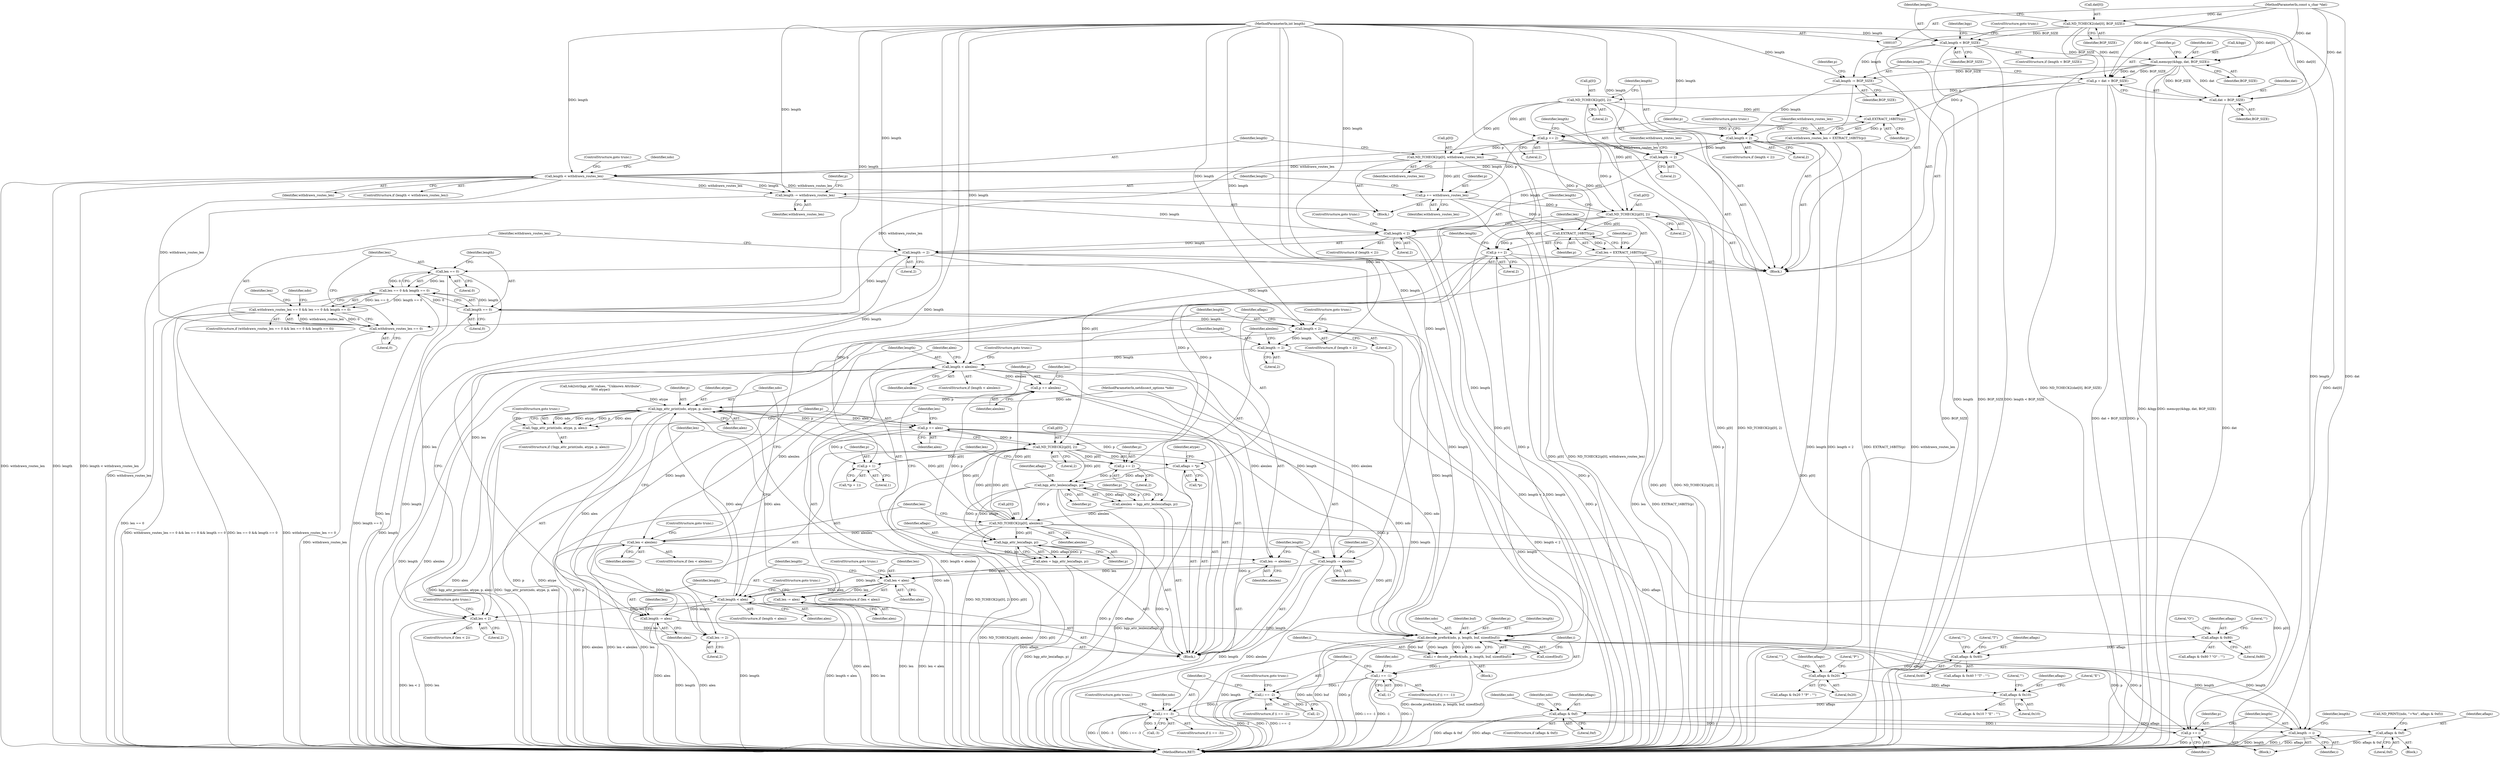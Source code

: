 digraph "1_tcpdump_af2cf04a9394c1a56227c2289ae8da262828294a_0@API" {
"1000127" [label="(Call,memcpy(&bgp, dat, BGP_SIZE))"];
"1000117" [label="(Call,ND_TCHECK2(dat[0], BGP_SIZE))"];
"1000109" [label="(MethodParameterIn,const u_char *dat)"];
"1000123" [label="(Call,length < BGP_SIZE)"];
"1000110" [label="(MethodParameterIn,int length)"];
"1000132" [label="(Call,p = dat + BGP_SIZE)"];
"1000140" [label="(Call,ND_TCHECK2(p[0], 2))"];
"1000152" [label="(Call,EXTRACT_16BITS(p))"];
"1000150" [label="(Call,withdrawn_routes_len = EXTRACT_16BITS(p))"];
"1000163" [label="(Call,ND_TCHECK2(p[0], withdrawn_routes_len))"];
"1000169" [label="(Call,length < withdrawn_routes_len)"];
"1000179" [label="(Call,p += withdrawn_routes_len)"];
"1000185" [label="(Call,ND_TCHECK2(p[0], 2))"];
"1000197" [label="(Call,EXTRACT_16BITS(p))"];
"1000195" [label="(Call,len = EXTRACT_16BITS(p))"];
"1000211" [label="(Call,len == 0)"];
"1000210" [label="(Call,len == 0 && length == 0)"];
"1000206" [label="(Call,withdrawn_routes_len == 0 && len == 0 && length == 0)"];
"1000239" [label="(Call,len < 2)"];
"1000261" [label="(Call,len -= 2)"];
"1000278" [label="(Call,len < alenlen)"];
"1000283" [label="(Call,length < alenlen)"];
"1000292" [label="(Call,p += alenlen)"];
"1000377" [label="(Call,bgp_attr_print(ndo, atype, p, alen))"];
"1000376" [label="(Call,!bgp_attr_print(ndo, atype, p, alen))"];
"1000383" [label="(Call,p += alen)"];
"1000233" [label="(Call,ND_TCHECK2(p[0], 2))"];
"1000248" [label="(Call,aflags = *p)"];
"1000269" [label="(Call,bgp_attr_lenlen(aflags, p))"];
"1000267" [label="(Call,alenlen = bgp_attr_lenlen(aflags, p))"];
"1000272" [label="(Call,ND_TCHECK2(p[0], alenlen))"];
"1000289" [label="(Call,bgp_attr_len(aflags, p))"];
"1000287" [label="(Call,alen = bgp_attr_len(aflags, p))"];
"1000366" [label="(Call,len < alen)"];
"1000371" [label="(Call,length < alen)"];
"1000389" [label="(Call,length -= alen)"];
"1000244" [label="(Call,length < 2)"];
"1000264" [label="(Call,length -= 2)"];
"1000405" [label="(Call,decode_prefix4(ndo, p, length, buf, sizeof(buf)))"];
"1000403" [label="(Call,i = decode_prefix4(ndo, p, length, buf, sizeof(buf)))"];
"1000413" [label="(Call,i == -1)"];
"1000425" [label="(Call,i == -2)"];
"1000432" [label="(Call,i == -3)"];
"1000445" [label="(Call,p += i)"];
"1000448" [label="(Call,length -= i)"];
"1000386" [label="(Call,len -= alen)"];
"1000324" [label="(Call,aflags & 0x80)"];
"1000331" [label="(Call,aflags & 0x40)"];
"1000338" [label="(Call,aflags & 0x20)"];
"1000344" [label="(Call,aflags & 0x10)"];
"1000350" [label="(Call,aflags & 0xf)"];
"1000358" [label="(Call,aflags & 0xf)"];
"1000255" [label="(Call,p + 1)"];
"1000258" [label="(Call,p += 2)"];
"1000295" [label="(Call,len -= alenlen)"];
"1000298" [label="(Call,length -= alenlen)"];
"1000199" [label="(Call,p += 2)"];
"1000182" [label="(Call,length -= withdrawn_routes_len)"];
"1000191" [label="(Call,length < 2)"];
"1000202" [label="(Call,length -= 2)"];
"1000214" [label="(Call,length == 0)"];
"1000207" [label="(Call,withdrawn_routes_len == 0)"];
"1000154" [label="(Call,p += 2)"];
"1000134" [label="(Call,dat + BGP_SIZE)"];
"1000137" [label="(Call,length -= BGP_SIZE)"];
"1000146" [label="(Call,length < 2)"];
"1000157" [label="(Call,length -= 2)"];
"1000379" [label="(Identifier,atype)"];
"1000249" [label="(Identifier,aflags)"];
"1000360" [label="(Literal,0xf)"];
"1000438" [label="(Block,)"];
"1000146" [label="(Call,length < 2)"];
"1000339" [label="(Identifier,aflags)"];
"1000242" [label="(ControlStructure,goto trunc;)"];
"1000386" [label="(Call,len -= alen)"];
"1000145" [label="(ControlStructure,if (length < 2))"];
"1000333" [label="(Literal,0x40)"];
"1000376" [label="(Call,!bgp_attr_print(ndo, atype, p, alen))"];
"1000332" [label="(Identifier,aflags)"];
"1000413" [label="(Call,i == -1)"];
"1000193" [label="(Literal,2)"];
"1000183" [label="(Identifier,length)"];
"1000186" [label="(Call,p[0])"];
"1000436" [label="(ControlStructure,goto trunc;)"];
"1000335" [label="(Literal,\"\")"];
"1000285" [label="(Identifier,alenlen)"];
"1000265" [label="(Identifier,length)"];
"1000287" [label="(Call,alen = bgp_attr_len(aflags, p))"];
"1000170" [label="(Identifier,length)"];
"1000258" [label="(Call,p += 2)"];
"1000234" [label="(Call,p[0])"];
"1000150" [label="(Call,withdrawn_routes_len = EXTRACT_16BITS(p))"];
"1000330" [label="(Call,aflags & 0x40 ? \"T\" : \"\")"];
"1000382" [label="(ControlStructure,goto trunc;)"];
"1000295" [label="(Call,len -= alenlen)"];
"1000163" [label="(Call,ND_TCHECK2(p[0], withdrawn_routes_len))"];
"1000271" [label="(Identifier,p)"];
"1000346" [label="(Literal,0x10)"];
"1000374" [label="(ControlStructure,goto trunc;)"];
"1000181" [label="(Identifier,withdrawn_routes_len)"];
"1000134" [label="(Call,dat + BGP_SIZE)"];
"1000331" [label="(Call,aflags & 0x40)"];
"1000294" [label="(Identifier,alenlen)"];
"1000409" [label="(Identifier,buf)"];
"1000420" [label="(Identifier,ndo)"];
"1000190" [label="(ControlStructure,if (length < 2))"];
"1000194" [label="(ControlStructure,goto trunc;)"];
"1000403" [label="(Call,i = decode_prefix4(ndo, p, length, buf, sizeof(buf)))"];
"1000410" [label="(Call,sizeof(buf))"];
"1000281" [label="(ControlStructure,goto trunc;)"];
"1000159" [label="(Literal,2)"];
"1000373" [label="(Identifier,alen)"];
"1000343" [label="(Call,aflags & 0x10 ? \"E\" : \"\")"];
"1000255" [label="(Call,p + 1)"];
"1000263" [label="(Literal,2)"];
"1000276" [label="(Identifier,alenlen)"];
"1000254" [label="(Call,*(p + 1))"];
"1000158" [label="(Identifier,length)"];
"1000341" [label="(Literal,\"P\")"];
"1000351" [label="(Identifier,aflags)"];
"1000447" [label="(Identifier,i)"];
"1000213" [label="(Literal,0)"];
"1000207" [label="(Call,withdrawn_routes_len == 0)"];
"1000215" [label="(Identifier,length)"];
"1000179" [label="(Call,p += withdrawn_routes_len)"];
"1000205" [label="(ControlStructure,if (withdrawn_routes_len == 0 && len == 0 && length == 0))"];
"1000279" [label="(Identifier,len)"];
"1000260" [label="(Literal,2)"];
"1000431" [label="(ControlStructure,if (i == -3))"];
"1000202" [label="(Call,length -= 2)"];
"1000133" [label="(Identifier,p)"];
"1000154" [label="(Call,p += 2)"];
"1000407" [label="(Identifier,p)"];
"1000121" [label="(Identifier,BGP_SIZE)"];
"1000201" [label="(Literal,2)"];
"1000139" [label="(Identifier,BGP_SIZE)"];
"1000404" [label="(Identifier,i)"];
"1000347" [label="(Literal,\"E\")"];
"1000256" [label="(Identifier,p)"];
"1000130" [label="(Identifier,dat)"];
"1000283" [label="(Call,length < alenlen)"];
"1000192" [label="(Identifier,length)"];
"1000286" [label="(ControlStructure,goto trunc;)"];
"1000277" [label="(ControlStructure,if (len < alenlen))"];
"1000326" [label="(Literal,0x80)"];
"1000240" [label="(Identifier,len)"];
"1000278" [label="(Call,len < alenlen)"];
"1000212" [label="(Identifier,len)"];
"1000189" [label="(Literal,2)"];
"1000237" [label="(Literal,2)"];
"1000352" [label="(Literal,0xf)"];
"1000383" [label="(Call,p += alen)"];
"1000284" [label="(Identifier,length)"];
"1000445" [label="(Call,p += i)"];
"1000175" [label="(Identifier,ndo)"];
"1000164" [label="(Call,p[0])"];
"1000206" [label="(Call,withdrawn_routes_len == 0 && len == 0 && length == 0)"];
"1000296" [label="(Identifier,len)"];
"1000168" [label="(ControlStructure,if (length < withdrawn_routes_len))"];
"1000245" [label="(Identifier,length)"];
"1000269" [label="(Call,bgp_attr_lenlen(aflags, p))"];
"1000338" [label="(Call,aflags & 0x20)"];
"1000355" [label="(Identifier,ndo)"];
"1000273" [label="(Call,p[0])"];
"1000147" [label="(Identifier,length)"];
"1000261" [label="(Call,len -= 2)"];
"1000412" [label="(ControlStructure,if (i == -1))"];
"1000388" [label="(Identifier,alen)"];
"1000297" [label="(Identifier,alenlen)"];
"1000415" [label="(Call,-1)"];
"1000253" [label="(Identifier,atype)"];
"1000292" [label="(Call,p += alenlen)"];
"1000359" [label="(Identifier,aflags)"];
"1000138" [label="(Identifier,length)"];
"1000108" [label="(MethodParameterIn,netdissect_options *ndo)"];
"1000196" [label="(Identifier,len)"];
"1000109" [label="(MethodParameterIn,const u_char *dat)"];
"1000157" [label="(Call,length -= 2)"];
"1000387" [label="(Identifier,len)"];
"1000363" [label="(Identifier,ndo)"];
"1000450" [label="(Identifier,i)"];
"1000211" [label="(Call,len == 0)"];
"1000153" [label="(Identifier,p)"];
"1000349" [label="(ControlStructure,if (aflags & 0xf))"];
"1000377" [label="(Call,bgp_attr_print(ndo, atype, p, alen))"];
"1000291" [label="(Identifier,p)"];
"1000156" [label="(Literal,2)"];
"1000110" [label="(MethodParameterIn,int length)"];
"1000371" [label="(Call,length < alen)"];
"1000429" [label="(ControlStructure,goto trunc;)"];
"1000262" [label="(Identifier,len)"];
"1000210" [label="(Call,len == 0 && length == 0)"];
"1000368" [label="(Identifier,alen)"];
"1000182" [label="(Call,length -= withdrawn_routes_len)"];
"1000290" [label="(Identifier,aflags)"];
"1000427" [label="(Call,-2)"];
"1000187" [label="(Identifier,p)"];
"1000270" [label="(Identifier,aflags)"];
"1000123" [label="(Call,length < BGP_SIZE)"];
"1000131" [label="(Identifier,BGP_SIZE)"];
"1000414" [label="(Identifier,i)"];
"1000172" [label="(ControlStructure,goto trunc;)"];
"1000327" [label="(Literal,\"O\")"];
"1000344" [label="(Call,aflags & 0x10)"];
"1000241" [label="(Literal,2)"];
"1000140" [label="(Call,ND_TCHECK2(p[0], 2))"];
"1000185" [label="(Call,ND_TCHECK2(p[0], 2))"];
"1000209" [label="(Literal,0)"];
"1000372" [label="(Identifier,length)"];
"1000161" [label="(Identifier,withdrawn_routes_len)"];
"1000340" [label="(Literal,0x20)"];
"1000350" [label="(Call,aflags & 0xf)"];
"1000257" [label="(Literal,1)"];
"1000400" [label="(Identifier,length)"];
"1000137" [label="(Call,length -= BGP_SIZE)"];
"1000303" [label="(Identifier,ndo)"];
"1000342" [label="(Literal,\"\")"];
"1000282" [label="(ControlStructure,if (length < alenlen))"];
"1000356" [label="(Block,)"];
"1000199" [label="(Call,p += 2)"];
"1000122" [label="(ControlStructure,if (length < BGP_SIZE))"];
"1000155" [label="(Identifier,p)"];
"1000408" [label="(Identifier,length)"];
"1000247" [label="(ControlStructure,goto trunc;)"];
"1000204" [label="(Literal,2)"];
"1000144" [label="(Literal,2)"];
"1000162" [label="(Block,)"];
"1000124" [label="(Identifier,length)"];
"1000425" [label="(Call,i == -2)"];
"1000136" [label="(Identifier,BGP_SIZE)"];
"1000381" [label="(Identifier,alen)"];
"1000293" [label="(Identifier,p)"];
"1000167" [label="(Identifier,withdrawn_routes_len)"];
"1000184" [label="(Identifier,withdrawn_routes_len)"];
"1000111" [label="(Block,)"];
"1000214" [label="(Call,length == 0)"];
"1000406" [label="(Identifier,ndo)"];
"1000195" [label="(Call,len = EXTRACT_16BITS(p))"];
"1000459" [label="(MethodReturn,RET)"];
"1000208" [label="(Identifier,withdrawn_routes_len)"];
"1000128" [label="(Call,&bgp)"];
"1000324" [label="(Call,aflags & 0x80)"];
"1000432" [label="(Call,i == -3)"];
"1000358" [label="(Call,aflags & 0xf)"];
"1000267" [label="(Call,alenlen = bgp_attr_lenlen(aflags, p))"];
"1000274" [label="(Identifier,p)"];
"1000298" [label="(Call,length -= alenlen)"];
"1000171" [label="(Identifier,withdrawn_routes_len)"];
"1000191" [label="(Call,length < 2)"];
"1000238" [label="(ControlStructure,if (len < 2))"];
"1000323" [label="(Call,aflags & 0x80 ? \"O\" : \"\")"];
"1000365" [label="(ControlStructure,if (len < alen))"];
"1000246" [label="(Literal,2)"];
"1000149" [label="(ControlStructure,goto trunc;)"];
"1000239" [label="(Call,len < 2)"];
"1000151" [label="(Identifier,withdrawn_routes_len)"];
"1000264" [label="(Call,length -= 2)"];
"1000141" [label="(Call,p[0])"];
"1000280" [label="(Identifier,alenlen)"];
"1000272" [label="(Call,ND_TCHECK2(p[0], alenlen))"];
"1000129" [label="(Identifier,bgp)"];
"1000366" [label="(Call,len < alen)"];
"1000216" [label="(Literal,0)"];
"1000118" [label="(Call,dat[0])"];
"1000369" [label="(ControlStructure,goto trunc;)"];
"1000266" [label="(Literal,2)"];
"1000228" [label="(Block,)"];
"1000389" [label="(Call,length -= alen)"];
"1000268" [label="(Identifier,alenlen)"];
"1000446" [label="(Identifier,p)"];
"1000203" [label="(Identifier,length)"];
"1000300" [label="(Identifier,alenlen)"];
"1000142" [label="(Identifier,p)"];
"1000348" [label="(Literal,\"\")"];
"1000224" [label="(Identifier,len)"];
"1000334" [label="(Literal,\"T\")"];
"1000233" [label="(Call,ND_TCHECK2(p[0], 2))"];
"1000353" [label="(Call,ND_PRINT((ndo, \"+%x\", aflags & 0xf)))"];
"1000244" [label="(Call,length < 2)"];
"1000380" [label="(Identifier,p)"];
"1000197" [label="(Call,EXTRACT_16BITS(p))"];
"1000434" [label="(Call,-3)"];
"1000248" [label="(Call,aflags = *p)"];
"1000250" [label="(Call,*p)"];
"1000288" [label="(Identifier,alen)"];
"1000152" [label="(Call,EXTRACT_16BITS(p))"];
"1000385" [label="(Identifier,alen)"];
"1000126" [label="(ControlStructure,goto trunc;)"];
"1000299" [label="(Identifier,length)"];
"1000391" [label="(Identifier,alen)"];
"1000180" [label="(Identifier,p)"];
"1000243" [label="(ControlStructure,if (length < 2))"];
"1000325" [label="(Identifier,aflags)"];
"1000127" [label="(Call,memcpy(&bgp, dat, BGP_SIZE))"];
"1000424" [label="(ControlStructure,if (i == -2))"];
"1000148" [label="(Literal,2)"];
"1000125" [label="(Identifier,BGP_SIZE)"];
"1000198" [label="(Identifier,p)"];
"1000378" [label="(Identifier,ndo)"];
"1000132" [label="(Call,p = dat + BGP_SIZE)"];
"1000117" [label="(Call,ND_TCHECK2(dat[0], BGP_SIZE))"];
"1000401" [label="(Block,)"];
"1000135" [label="(Identifier,dat)"];
"1000289" [label="(Call,bgp_attr_len(aflags, p))"];
"1000405" [label="(Call,decode_prefix4(ndo, p, length, buf, sizeof(buf)))"];
"1000384" [label="(Identifier,p)"];
"1000227" [label="(Identifier,len)"];
"1000220" [label="(Identifier,ndo)"];
"1000433" [label="(Identifier,i)"];
"1000449" [label="(Identifier,length)"];
"1000390" [label="(Identifier,length)"];
"1000259" [label="(Identifier,p)"];
"1000375" [label="(ControlStructure,if (!bgp_attr_print(ndo, atype, p, alen)))"];
"1000441" [label="(Identifier,ndo)"];
"1000307" [label="(Call,tok2str(bgp_attr_values, \"Unknown Attribute\",\n\t\t\t\t\t atype))"];
"1000328" [label="(Literal,\"\")"];
"1000367" [label="(Identifier,len)"];
"1000169" [label="(Call,length < withdrawn_routes_len)"];
"1000426" [label="(Identifier,i)"];
"1000337" [label="(Call,aflags & 0x20 ? \"P\" : \"\")"];
"1000200" [label="(Identifier,p)"];
"1000345" [label="(Identifier,aflags)"];
"1000448" [label="(Call,length -= i)"];
"1000370" [label="(ControlStructure,if (length < alen))"];
"1000127" -> "1000111"  [label="AST: "];
"1000127" -> "1000131"  [label="CFG: "];
"1000128" -> "1000127"  [label="AST: "];
"1000130" -> "1000127"  [label="AST: "];
"1000131" -> "1000127"  [label="AST: "];
"1000133" -> "1000127"  [label="CFG: "];
"1000127" -> "1000459"  [label="DDG: memcpy(&bgp, dat, BGP_SIZE)"];
"1000127" -> "1000459"  [label="DDG: &bgp"];
"1000117" -> "1000127"  [label="DDG: dat[0]"];
"1000109" -> "1000127"  [label="DDG: dat"];
"1000123" -> "1000127"  [label="DDG: BGP_SIZE"];
"1000127" -> "1000132"  [label="DDG: dat"];
"1000127" -> "1000132"  [label="DDG: BGP_SIZE"];
"1000127" -> "1000134"  [label="DDG: dat"];
"1000127" -> "1000134"  [label="DDG: BGP_SIZE"];
"1000127" -> "1000137"  [label="DDG: BGP_SIZE"];
"1000117" -> "1000111"  [label="AST: "];
"1000117" -> "1000121"  [label="CFG: "];
"1000118" -> "1000117"  [label="AST: "];
"1000121" -> "1000117"  [label="AST: "];
"1000124" -> "1000117"  [label="CFG: "];
"1000117" -> "1000459"  [label="DDG: ND_TCHECK2(dat[0], BGP_SIZE)"];
"1000117" -> "1000459"  [label="DDG: dat[0]"];
"1000109" -> "1000117"  [label="DDG: dat"];
"1000117" -> "1000123"  [label="DDG: BGP_SIZE"];
"1000117" -> "1000132"  [label="DDG: dat[0]"];
"1000117" -> "1000134"  [label="DDG: dat[0]"];
"1000109" -> "1000107"  [label="AST: "];
"1000109" -> "1000459"  [label="DDG: dat"];
"1000109" -> "1000132"  [label="DDG: dat"];
"1000109" -> "1000134"  [label="DDG: dat"];
"1000123" -> "1000122"  [label="AST: "];
"1000123" -> "1000125"  [label="CFG: "];
"1000124" -> "1000123"  [label="AST: "];
"1000125" -> "1000123"  [label="AST: "];
"1000126" -> "1000123"  [label="CFG: "];
"1000129" -> "1000123"  [label="CFG: "];
"1000123" -> "1000459"  [label="DDG: BGP_SIZE"];
"1000123" -> "1000459"  [label="DDG: length < BGP_SIZE"];
"1000123" -> "1000459"  [label="DDG: length"];
"1000110" -> "1000123"  [label="DDG: length"];
"1000123" -> "1000137"  [label="DDG: length"];
"1000110" -> "1000107"  [label="AST: "];
"1000110" -> "1000459"  [label="DDG: length"];
"1000110" -> "1000137"  [label="DDG: length"];
"1000110" -> "1000146"  [label="DDG: length"];
"1000110" -> "1000157"  [label="DDG: length"];
"1000110" -> "1000169"  [label="DDG: length"];
"1000110" -> "1000182"  [label="DDG: length"];
"1000110" -> "1000191"  [label="DDG: length"];
"1000110" -> "1000202"  [label="DDG: length"];
"1000110" -> "1000214"  [label="DDG: length"];
"1000110" -> "1000244"  [label="DDG: length"];
"1000110" -> "1000264"  [label="DDG: length"];
"1000110" -> "1000283"  [label="DDG: length"];
"1000110" -> "1000298"  [label="DDG: length"];
"1000110" -> "1000371"  [label="DDG: length"];
"1000110" -> "1000389"  [label="DDG: length"];
"1000110" -> "1000405"  [label="DDG: length"];
"1000110" -> "1000448"  [label="DDG: length"];
"1000132" -> "1000111"  [label="AST: "];
"1000132" -> "1000134"  [label="CFG: "];
"1000133" -> "1000132"  [label="AST: "];
"1000134" -> "1000132"  [label="AST: "];
"1000138" -> "1000132"  [label="CFG: "];
"1000132" -> "1000459"  [label="DDG: dat + BGP_SIZE"];
"1000132" -> "1000459"  [label="DDG: p"];
"1000132" -> "1000140"  [label="DDG: p"];
"1000132" -> "1000152"  [label="DDG: p"];
"1000140" -> "1000111"  [label="AST: "];
"1000140" -> "1000144"  [label="CFG: "];
"1000141" -> "1000140"  [label="AST: "];
"1000144" -> "1000140"  [label="AST: "];
"1000147" -> "1000140"  [label="CFG: "];
"1000140" -> "1000459"  [label="DDG: p[0]"];
"1000140" -> "1000459"  [label="DDG: ND_TCHECK2(p[0], 2)"];
"1000140" -> "1000152"  [label="DDG: p[0]"];
"1000140" -> "1000154"  [label="DDG: p[0]"];
"1000140" -> "1000163"  [label="DDG: p[0]"];
"1000140" -> "1000185"  [label="DDG: p[0]"];
"1000152" -> "1000150"  [label="AST: "];
"1000152" -> "1000153"  [label="CFG: "];
"1000153" -> "1000152"  [label="AST: "];
"1000150" -> "1000152"  [label="CFG: "];
"1000152" -> "1000150"  [label="DDG: p"];
"1000152" -> "1000154"  [label="DDG: p"];
"1000150" -> "1000111"  [label="AST: "];
"1000151" -> "1000150"  [label="AST: "];
"1000155" -> "1000150"  [label="CFG: "];
"1000150" -> "1000459"  [label="DDG: withdrawn_routes_len"];
"1000150" -> "1000459"  [label="DDG: EXTRACT_16BITS(p)"];
"1000150" -> "1000163"  [label="DDG: withdrawn_routes_len"];
"1000150" -> "1000207"  [label="DDG: withdrawn_routes_len"];
"1000163" -> "1000162"  [label="AST: "];
"1000163" -> "1000167"  [label="CFG: "];
"1000164" -> "1000163"  [label="AST: "];
"1000167" -> "1000163"  [label="AST: "];
"1000170" -> "1000163"  [label="CFG: "];
"1000163" -> "1000459"  [label="DDG: p[0]"];
"1000163" -> "1000459"  [label="DDG: ND_TCHECK2(p[0], withdrawn_routes_len)"];
"1000154" -> "1000163"  [label="DDG: p"];
"1000163" -> "1000169"  [label="DDG: withdrawn_routes_len"];
"1000163" -> "1000179"  [label="DDG: p[0]"];
"1000163" -> "1000185"  [label="DDG: p[0]"];
"1000169" -> "1000168"  [label="AST: "];
"1000169" -> "1000171"  [label="CFG: "];
"1000170" -> "1000169"  [label="AST: "];
"1000171" -> "1000169"  [label="AST: "];
"1000172" -> "1000169"  [label="CFG: "];
"1000175" -> "1000169"  [label="CFG: "];
"1000169" -> "1000459"  [label="DDG: length < withdrawn_routes_len"];
"1000169" -> "1000459"  [label="DDG: withdrawn_routes_len"];
"1000169" -> "1000459"  [label="DDG: length"];
"1000157" -> "1000169"  [label="DDG: length"];
"1000169" -> "1000179"  [label="DDG: withdrawn_routes_len"];
"1000169" -> "1000182"  [label="DDG: withdrawn_routes_len"];
"1000169" -> "1000182"  [label="DDG: length"];
"1000169" -> "1000207"  [label="DDG: withdrawn_routes_len"];
"1000179" -> "1000162"  [label="AST: "];
"1000179" -> "1000181"  [label="CFG: "];
"1000180" -> "1000179"  [label="AST: "];
"1000181" -> "1000179"  [label="AST: "];
"1000183" -> "1000179"  [label="CFG: "];
"1000179" -> "1000459"  [label="DDG: p"];
"1000154" -> "1000179"  [label="DDG: p"];
"1000179" -> "1000185"  [label="DDG: p"];
"1000179" -> "1000197"  [label="DDG: p"];
"1000185" -> "1000111"  [label="AST: "];
"1000185" -> "1000189"  [label="CFG: "];
"1000186" -> "1000185"  [label="AST: "];
"1000189" -> "1000185"  [label="AST: "];
"1000192" -> "1000185"  [label="CFG: "];
"1000185" -> "1000459"  [label="DDG: p[0]"];
"1000185" -> "1000459"  [label="DDG: ND_TCHECK2(p[0], 2)"];
"1000154" -> "1000185"  [label="DDG: p"];
"1000185" -> "1000197"  [label="DDG: p[0]"];
"1000185" -> "1000199"  [label="DDG: p[0]"];
"1000185" -> "1000233"  [label="DDG: p[0]"];
"1000185" -> "1000405"  [label="DDG: p[0]"];
"1000185" -> "1000445"  [label="DDG: p[0]"];
"1000197" -> "1000195"  [label="AST: "];
"1000197" -> "1000198"  [label="CFG: "];
"1000198" -> "1000197"  [label="AST: "];
"1000195" -> "1000197"  [label="CFG: "];
"1000197" -> "1000195"  [label="DDG: p"];
"1000154" -> "1000197"  [label="DDG: p"];
"1000197" -> "1000199"  [label="DDG: p"];
"1000195" -> "1000111"  [label="AST: "];
"1000196" -> "1000195"  [label="AST: "];
"1000200" -> "1000195"  [label="CFG: "];
"1000195" -> "1000459"  [label="DDG: EXTRACT_16BITS(p)"];
"1000195" -> "1000459"  [label="DDG: len"];
"1000195" -> "1000211"  [label="DDG: len"];
"1000195" -> "1000239"  [label="DDG: len"];
"1000211" -> "1000210"  [label="AST: "];
"1000211" -> "1000213"  [label="CFG: "];
"1000212" -> "1000211"  [label="AST: "];
"1000213" -> "1000211"  [label="AST: "];
"1000215" -> "1000211"  [label="CFG: "];
"1000210" -> "1000211"  [label="CFG: "];
"1000211" -> "1000459"  [label="DDG: len"];
"1000211" -> "1000210"  [label="DDG: len"];
"1000211" -> "1000210"  [label="DDG: 0"];
"1000211" -> "1000239"  [label="DDG: len"];
"1000210" -> "1000206"  [label="AST: "];
"1000210" -> "1000214"  [label="CFG: "];
"1000214" -> "1000210"  [label="AST: "];
"1000206" -> "1000210"  [label="CFG: "];
"1000210" -> "1000459"  [label="DDG: length == 0"];
"1000210" -> "1000459"  [label="DDG: len == 0"];
"1000210" -> "1000206"  [label="DDG: len == 0"];
"1000210" -> "1000206"  [label="DDG: length == 0"];
"1000214" -> "1000210"  [label="DDG: length"];
"1000214" -> "1000210"  [label="DDG: 0"];
"1000206" -> "1000205"  [label="AST: "];
"1000206" -> "1000207"  [label="CFG: "];
"1000207" -> "1000206"  [label="AST: "];
"1000220" -> "1000206"  [label="CFG: "];
"1000224" -> "1000206"  [label="CFG: "];
"1000206" -> "1000459"  [label="DDG: len == 0 && length == 0"];
"1000206" -> "1000459"  [label="DDG: withdrawn_routes_len == 0 && len == 0 && length == 0"];
"1000206" -> "1000459"  [label="DDG: withdrawn_routes_len == 0"];
"1000207" -> "1000206"  [label="DDG: withdrawn_routes_len"];
"1000207" -> "1000206"  [label="DDG: 0"];
"1000239" -> "1000238"  [label="AST: "];
"1000239" -> "1000241"  [label="CFG: "];
"1000240" -> "1000239"  [label="AST: "];
"1000241" -> "1000239"  [label="AST: "];
"1000242" -> "1000239"  [label="CFG: "];
"1000245" -> "1000239"  [label="CFG: "];
"1000239" -> "1000459"  [label="DDG: len < 2"];
"1000239" -> "1000459"  [label="DDG: len"];
"1000386" -> "1000239"  [label="DDG: len"];
"1000239" -> "1000261"  [label="DDG: len"];
"1000261" -> "1000228"  [label="AST: "];
"1000261" -> "1000263"  [label="CFG: "];
"1000262" -> "1000261"  [label="AST: "];
"1000263" -> "1000261"  [label="AST: "];
"1000265" -> "1000261"  [label="CFG: "];
"1000261" -> "1000278"  [label="DDG: len"];
"1000278" -> "1000277"  [label="AST: "];
"1000278" -> "1000280"  [label="CFG: "];
"1000279" -> "1000278"  [label="AST: "];
"1000280" -> "1000278"  [label="AST: "];
"1000281" -> "1000278"  [label="CFG: "];
"1000284" -> "1000278"  [label="CFG: "];
"1000278" -> "1000459"  [label="DDG: alenlen"];
"1000278" -> "1000459"  [label="DDG: len < alenlen"];
"1000278" -> "1000459"  [label="DDG: len"];
"1000272" -> "1000278"  [label="DDG: alenlen"];
"1000278" -> "1000283"  [label="DDG: alenlen"];
"1000278" -> "1000295"  [label="DDG: len"];
"1000283" -> "1000282"  [label="AST: "];
"1000283" -> "1000285"  [label="CFG: "];
"1000284" -> "1000283"  [label="AST: "];
"1000285" -> "1000283"  [label="AST: "];
"1000286" -> "1000283"  [label="CFG: "];
"1000288" -> "1000283"  [label="CFG: "];
"1000283" -> "1000459"  [label="DDG: alenlen"];
"1000283" -> "1000459"  [label="DDG: length"];
"1000283" -> "1000459"  [label="DDG: length < alenlen"];
"1000264" -> "1000283"  [label="DDG: length"];
"1000283" -> "1000292"  [label="DDG: alenlen"];
"1000283" -> "1000295"  [label="DDG: alenlen"];
"1000283" -> "1000298"  [label="DDG: alenlen"];
"1000283" -> "1000298"  [label="DDG: length"];
"1000292" -> "1000228"  [label="AST: "];
"1000292" -> "1000294"  [label="CFG: "];
"1000293" -> "1000292"  [label="AST: "];
"1000294" -> "1000292"  [label="AST: "];
"1000296" -> "1000292"  [label="CFG: "];
"1000292" -> "1000459"  [label="DDG: p"];
"1000289" -> "1000292"  [label="DDG: p"];
"1000272" -> "1000292"  [label="DDG: p[0]"];
"1000292" -> "1000377"  [label="DDG: p"];
"1000377" -> "1000376"  [label="AST: "];
"1000377" -> "1000381"  [label="CFG: "];
"1000378" -> "1000377"  [label="AST: "];
"1000379" -> "1000377"  [label="AST: "];
"1000380" -> "1000377"  [label="AST: "];
"1000381" -> "1000377"  [label="AST: "];
"1000376" -> "1000377"  [label="CFG: "];
"1000377" -> "1000459"  [label="DDG: p"];
"1000377" -> "1000459"  [label="DDG: atype"];
"1000377" -> "1000459"  [label="DDG: ndo"];
"1000377" -> "1000459"  [label="DDG: alen"];
"1000377" -> "1000376"  [label="DDG: ndo"];
"1000377" -> "1000376"  [label="DDG: atype"];
"1000377" -> "1000376"  [label="DDG: p"];
"1000377" -> "1000376"  [label="DDG: alen"];
"1000108" -> "1000377"  [label="DDG: ndo"];
"1000307" -> "1000377"  [label="DDG: atype"];
"1000272" -> "1000377"  [label="DDG: p[0]"];
"1000371" -> "1000377"  [label="DDG: alen"];
"1000377" -> "1000383"  [label="DDG: alen"];
"1000377" -> "1000383"  [label="DDG: p"];
"1000377" -> "1000386"  [label="DDG: alen"];
"1000377" -> "1000389"  [label="DDG: alen"];
"1000377" -> "1000405"  [label="DDG: ndo"];
"1000376" -> "1000375"  [label="AST: "];
"1000382" -> "1000376"  [label="CFG: "];
"1000384" -> "1000376"  [label="CFG: "];
"1000376" -> "1000459"  [label="DDG: !bgp_attr_print(ndo, atype, p, alen)"];
"1000376" -> "1000459"  [label="DDG: bgp_attr_print(ndo, atype, p, alen)"];
"1000383" -> "1000228"  [label="AST: "];
"1000383" -> "1000385"  [label="CFG: "];
"1000384" -> "1000383"  [label="AST: "];
"1000385" -> "1000383"  [label="AST: "];
"1000387" -> "1000383"  [label="CFG: "];
"1000383" -> "1000459"  [label="DDG: p"];
"1000383" -> "1000233"  [label="DDG: p"];
"1000383" -> "1000255"  [label="DDG: p"];
"1000383" -> "1000258"  [label="DDG: p"];
"1000272" -> "1000383"  [label="DDG: p[0]"];
"1000383" -> "1000405"  [label="DDG: p"];
"1000233" -> "1000228"  [label="AST: "];
"1000233" -> "1000237"  [label="CFG: "];
"1000234" -> "1000233"  [label="AST: "];
"1000237" -> "1000233"  [label="AST: "];
"1000240" -> "1000233"  [label="CFG: "];
"1000233" -> "1000459"  [label="DDG: ND_TCHECK2(p[0], 2)"];
"1000233" -> "1000459"  [label="DDG: p[0]"];
"1000199" -> "1000233"  [label="DDG: p"];
"1000272" -> "1000233"  [label="DDG: p[0]"];
"1000233" -> "1000248"  [label="DDG: p[0]"];
"1000233" -> "1000255"  [label="DDG: p[0]"];
"1000233" -> "1000258"  [label="DDG: p[0]"];
"1000233" -> "1000269"  [label="DDG: p[0]"];
"1000233" -> "1000272"  [label="DDG: p[0]"];
"1000248" -> "1000228"  [label="AST: "];
"1000248" -> "1000250"  [label="CFG: "];
"1000249" -> "1000248"  [label="AST: "];
"1000250" -> "1000248"  [label="AST: "];
"1000253" -> "1000248"  [label="CFG: "];
"1000248" -> "1000459"  [label="DDG: *p"];
"1000248" -> "1000269"  [label="DDG: aflags"];
"1000269" -> "1000267"  [label="AST: "];
"1000269" -> "1000271"  [label="CFG: "];
"1000270" -> "1000269"  [label="AST: "];
"1000271" -> "1000269"  [label="AST: "];
"1000267" -> "1000269"  [label="CFG: "];
"1000269" -> "1000459"  [label="DDG: aflags"];
"1000269" -> "1000459"  [label="DDG: p"];
"1000269" -> "1000267"  [label="DDG: aflags"];
"1000269" -> "1000267"  [label="DDG: p"];
"1000258" -> "1000269"  [label="DDG: p"];
"1000269" -> "1000272"  [label="DDG: p"];
"1000269" -> "1000289"  [label="DDG: aflags"];
"1000269" -> "1000289"  [label="DDG: p"];
"1000267" -> "1000228"  [label="AST: "];
"1000268" -> "1000267"  [label="AST: "];
"1000274" -> "1000267"  [label="CFG: "];
"1000267" -> "1000459"  [label="DDG: bgp_attr_lenlen(aflags, p)"];
"1000267" -> "1000272"  [label="DDG: alenlen"];
"1000272" -> "1000228"  [label="AST: "];
"1000272" -> "1000276"  [label="CFG: "];
"1000273" -> "1000272"  [label="AST: "];
"1000276" -> "1000272"  [label="AST: "];
"1000279" -> "1000272"  [label="CFG: "];
"1000272" -> "1000459"  [label="DDG: p[0]"];
"1000272" -> "1000459"  [label="DDG: ND_TCHECK2(p[0], alenlen)"];
"1000272" -> "1000289"  [label="DDG: p[0]"];
"1000272" -> "1000405"  [label="DDG: p[0]"];
"1000272" -> "1000445"  [label="DDG: p[0]"];
"1000289" -> "1000287"  [label="AST: "];
"1000289" -> "1000291"  [label="CFG: "];
"1000290" -> "1000289"  [label="AST: "];
"1000291" -> "1000289"  [label="AST: "];
"1000287" -> "1000289"  [label="CFG: "];
"1000289" -> "1000459"  [label="DDG: aflags"];
"1000289" -> "1000287"  [label="DDG: aflags"];
"1000289" -> "1000287"  [label="DDG: p"];
"1000289" -> "1000324"  [label="DDG: aflags"];
"1000287" -> "1000228"  [label="AST: "];
"1000288" -> "1000287"  [label="AST: "];
"1000293" -> "1000287"  [label="CFG: "];
"1000287" -> "1000459"  [label="DDG: bgp_attr_len(aflags, p)"];
"1000287" -> "1000366"  [label="DDG: alen"];
"1000366" -> "1000365"  [label="AST: "];
"1000366" -> "1000368"  [label="CFG: "];
"1000367" -> "1000366"  [label="AST: "];
"1000368" -> "1000366"  [label="AST: "];
"1000369" -> "1000366"  [label="CFG: "];
"1000372" -> "1000366"  [label="CFG: "];
"1000366" -> "1000459"  [label="DDG: alen"];
"1000366" -> "1000459"  [label="DDG: len"];
"1000366" -> "1000459"  [label="DDG: len < alen"];
"1000295" -> "1000366"  [label="DDG: len"];
"1000366" -> "1000371"  [label="DDG: alen"];
"1000366" -> "1000386"  [label="DDG: len"];
"1000371" -> "1000370"  [label="AST: "];
"1000371" -> "1000373"  [label="CFG: "];
"1000372" -> "1000371"  [label="AST: "];
"1000373" -> "1000371"  [label="AST: "];
"1000374" -> "1000371"  [label="CFG: "];
"1000378" -> "1000371"  [label="CFG: "];
"1000371" -> "1000459"  [label="DDG: alen"];
"1000371" -> "1000459"  [label="DDG: length"];
"1000371" -> "1000459"  [label="DDG: length < alen"];
"1000298" -> "1000371"  [label="DDG: length"];
"1000371" -> "1000389"  [label="DDG: length"];
"1000389" -> "1000228"  [label="AST: "];
"1000389" -> "1000391"  [label="CFG: "];
"1000390" -> "1000389"  [label="AST: "];
"1000391" -> "1000389"  [label="AST: "];
"1000227" -> "1000389"  [label="CFG: "];
"1000389" -> "1000459"  [label="DDG: length"];
"1000389" -> "1000459"  [label="DDG: alen"];
"1000389" -> "1000244"  [label="DDG: length"];
"1000389" -> "1000405"  [label="DDG: length"];
"1000244" -> "1000243"  [label="AST: "];
"1000244" -> "1000246"  [label="CFG: "];
"1000245" -> "1000244"  [label="AST: "];
"1000246" -> "1000244"  [label="AST: "];
"1000247" -> "1000244"  [label="CFG: "];
"1000249" -> "1000244"  [label="CFG: "];
"1000244" -> "1000459"  [label="DDG: length < 2"];
"1000244" -> "1000459"  [label="DDG: length"];
"1000202" -> "1000244"  [label="DDG: length"];
"1000214" -> "1000244"  [label="DDG: length"];
"1000244" -> "1000264"  [label="DDG: length"];
"1000264" -> "1000228"  [label="AST: "];
"1000264" -> "1000266"  [label="CFG: "];
"1000265" -> "1000264"  [label="AST: "];
"1000266" -> "1000264"  [label="AST: "];
"1000268" -> "1000264"  [label="CFG: "];
"1000264" -> "1000459"  [label="DDG: length"];
"1000405" -> "1000403"  [label="AST: "];
"1000405" -> "1000410"  [label="CFG: "];
"1000406" -> "1000405"  [label="AST: "];
"1000407" -> "1000405"  [label="AST: "];
"1000408" -> "1000405"  [label="AST: "];
"1000409" -> "1000405"  [label="AST: "];
"1000410" -> "1000405"  [label="AST: "];
"1000403" -> "1000405"  [label="CFG: "];
"1000405" -> "1000459"  [label="DDG: buf"];
"1000405" -> "1000459"  [label="DDG: p"];
"1000405" -> "1000459"  [label="DDG: length"];
"1000405" -> "1000459"  [label="DDG: ndo"];
"1000405" -> "1000403"  [label="DDG: buf"];
"1000405" -> "1000403"  [label="DDG: length"];
"1000405" -> "1000403"  [label="DDG: p"];
"1000405" -> "1000403"  [label="DDG: ndo"];
"1000108" -> "1000405"  [label="DDG: ndo"];
"1000199" -> "1000405"  [label="DDG: p"];
"1000445" -> "1000405"  [label="DDG: p"];
"1000202" -> "1000405"  [label="DDG: length"];
"1000448" -> "1000405"  [label="DDG: length"];
"1000214" -> "1000405"  [label="DDG: length"];
"1000405" -> "1000445"  [label="DDG: p"];
"1000405" -> "1000448"  [label="DDG: length"];
"1000403" -> "1000401"  [label="AST: "];
"1000404" -> "1000403"  [label="AST: "];
"1000414" -> "1000403"  [label="CFG: "];
"1000403" -> "1000459"  [label="DDG: decode_prefix4(ndo, p, length, buf, sizeof(buf))"];
"1000403" -> "1000413"  [label="DDG: i"];
"1000413" -> "1000412"  [label="AST: "];
"1000413" -> "1000415"  [label="CFG: "];
"1000414" -> "1000413"  [label="AST: "];
"1000415" -> "1000413"  [label="AST: "];
"1000420" -> "1000413"  [label="CFG: "];
"1000426" -> "1000413"  [label="CFG: "];
"1000413" -> "1000459"  [label="DDG: i"];
"1000413" -> "1000459"  [label="DDG: i == -1"];
"1000413" -> "1000459"  [label="DDG: -1"];
"1000415" -> "1000413"  [label="DDG: 1"];
"1000413" -> "1000425"  [label="DDG: i"];
"1000425" -> "1000424"  [label="AST: "];
"1000425" -> "1000427"  [label="CFG: "];
"1000426" -> "1000425"  [label="AST: "];
"1000427" -> "1000425"  [label="AST: "];
"1000429" -> "1000425"  [label="CFG: "];
"1000433" -> "1000425"  [label="CFG: "];
"1000425" -> "1000459"  [label="DDG: -2"];
"1000425" -> "1000459"  [label="DDG: i"];
"1000425" -> "1000459"  [label="DDG: i == -2"];
"1000427" -> "1000425"  [label="DDG: 2"];
"1000425" -> "1000432"  [label="DDG: i"];
"1000432" -> "1000431"  [label="AST: "];
"1000432" -> "1000434"  [label="CFG: "];
"1000433" -> "1000432"  [label="AST: "];
"1000434" -> "1000432"  [label="AST: "];
"1000436" -> "1000432"  [label="CFG: "];
"1000441" -> "1000432"  [label="CFG: "];
"1000432" -> "1000459"  [label="DDG: -3"];
"1000432" -> "1000459"  [label="DDG: i == -3"];
"1000432" -> "1000459"  [label="DDG: i"];
"1000434" -> "1000432"  [label="DDG: 3"];
"1000432" -> "1000445"  [label="DDG: i"];
"1000432" -> "1000448"  [label="DDG: i"];
"1000445" -> "1000438"  [label="AST: "];
"1000445" -> "1000447"  [label="CFG: "];
"1000446" -> "1000445"  [label="AST: "];
"1000447" -> "1000445"  [label="AST: "];
"1000449" -> "1000445"  [label="CFG: "];
"1000445" -> "1000459"  [label="DDG: p"];
"1000448" -> "1000438"  [label="AST: "];
"1000448" -> "1000450"  [label="CFG: "];
"1000449" -> "1000448"  [label="AST: "];
"1000450" -> "1000448"  [label="AST: "];
"1000400" -> "1000448"  [label="CFG: "];
"1000448" -> "1000459"  [label="DDG: i"];
"1000448" -> "1000459"  [label="DDG: length"];
"1000386" -> "1000228"  [label="AST: "];
"1000386" -> "1000388"  [label="CFG: "];
"1000387" -> "1000386"  [label="AST: "];
"1000388" -> "1000386"  [label="AST: "];
"1000390" -> "1000386"  [label="CFG: "];
"1000386" -> "1000459"  [label="DDG: len"];
"1000324" -> "1000323"  [label="AST: "];
"1000324" -> "1000326"  [label="CFG: "];
"1000325" -> "1000324"  [label="AST: "];
"1000326" -> "1000324"  [label="AST: "];
"1000327" -> "1000324"  [label="CFG: "];
"1000328" -> "1000324"  [label="CFG: "];
"1000324" -> "1000331"  [label="DDG: aflags"];
"1000331" -> "1000330"  [label="AST: "];
"1000331" -> "1000333"  [label="CFG: "];
"1000332" -> "1000331"  [label="AST: "];
"1000333" -> "1000331"  [label="AST: "];
"1000334" -> "1000331"  [label="CFG: "];
"1000335" -> "1000331"  [label="CFG: "];
"1000331" -> "1000338"  [label="DDG: aflags"];
"1000338" -> "1000337"  [label="AST: "];
"1000338" -> "1000340"  [label="CFG: "];
"1000339" -> "1000338"  [label="AST: "];
"1000340" -> "1000338"  [label="AST: "];
"1000341" -> "1000338"  [label="CFG: "];
"1000342" -> "1000338"  [label="CFG: "];
"1000338" -> "1000344"  [label="DDG: aflags"];
"1000344" -> "1000343"  [label="AST: "];
"1000344" -> "1000346"  [label="CFG: "];
"1000345" -> "1000344"  [label="AST: "];
"1000346" -> "1000344"  [label="AST: "];
"1000347" -> "1000344"  [label="CFG: "];
"1000348" -> "1000344"  [label="CFG: "];
"1000344" -> "1000350"  [label="DDG: aflags"];
"1000350" -> "1000349"  [label="AST: "];
"1000350" -> "1000352"  [label="CFG: "];
"1000351" -> "1000350"  [label="AST: "];
"1000352" -> "1000350"  [label="AST: "];
"1000355" -> "1000350"  [label="CFG: "];
"1000363" -> "1000350"  [label="CFG: "];
"1000350" -> "1000459"  [label="DDG: aflags"];
"1000350" -> "1000459"  [label="DDG: aflags & 0xf"];
"1000350" -> "1000358"  [label="DDG: aflags"];
"1000358" -> "1000356"  [label="AST: "];
"1000358" -> "1000360"  [label="CFG: "];
"1000359" -> "1000358"  [label="AST: "];
"1000360" -> "1000358"  [label="AST: "];
"1000353" -> "1000358"  [label="CFG: "];
"1000358" -> "1000459"  [label="DDG: aflags & 0xf"];
"1000358" -> "1000459"  [label="DDG: aflags"];
"1000255" -> "1000254"  [label="AST: "];
"1000255" -> "1000257"  [label="CFG: "];
"1000256" -> "1000255"  [label="AST: "];
"1000257" -> "1000255"  [label="AST: "];
"1000254" -> "1000255"  [label="CFG: "];
"1000199" -> "1000255"  [label="DDG: p"];
"1000258" -> "1000228"  [label="AST: "];
"1000258" -> "1000260"  [label="CFG: "];
"1000259" -> "1000258"  [label="AST: "];
"1000260" -> "1000258"  [label="AST: "];
"1000262" -> "1000258"  [label="CFG: "];
"1000199" -> "1000258"  [label="DDG: p"];
"1000295" -> "1000228"  [label="AST: "];
"1000295" -> "1000297"  [label="CFG: "];
"1000296" -> "1000295"  [label="AST: "];
"1000297" -> "1000295"  [label="AST: "];
"1000299" -> "1000295"  [label="CFG: "];
"1000298" -> "1000228"  [label="AST: "];
"1000298" -> "1000300"  [label="CFG: "];
"1000299" -> "1000298"  [label="AST: "];
"1000300" -> "1000298"  [label="AST: "];
"1000303" -> "1000298"  [label="CFG: "];
"1000298" -> "1000459"  [label="DDG: length"];
"1000298" -> "1000459"  [label="DDG: alenlen"];
"1000199" -> "1000111"  [label="AST: "];
"1000199" -> "1000201"  [label="CFG: "];
"1000200" -> "1000199"  [label="AST: "];
"1000201" -> "1000199"  [label="AST: "];
"1000203" -> "1000199"  [label="CFG: "];
"1000199" -> "1000459"  [label="DDG: p"];
"1000182" -> "1000162"  [label="AST: "];
"1000182" -> "1000184"  [label="CFG: "];
"1000183" -> "1000182"  [label="AST: "];
"1000184" -> "1000182"  [label="AST: "];
"1000187" -> "1000182"  [label="CFG: "];
"1000182" -> "1000459"  [label="DDG: withdrawn_routes_len"];
"1000182" -> "1000191"  [label="DDG: length"];
"1000191" -> "1000190"  [label="AST: "];
"1000191" -> "1000193"  [label="CFG: "];
"1000192" -> "1000191"  [label="AST: "];
"1000193" -> "1000191"  [label="AST: "];
"1000194" -> "1000191"  [label="CFG: "];
"1000196" -> "1000191"  [label="CFG: "];
"1000191" -> "1000459"  [label="DDG: length < 2"];
"1000191" -> "1000459"  [label="DDG: length"];
"1000157" -> "1000191"  [label="DDG: length"];
"1000191" -> "1000202"  [label="DDG: length"];
"1000202" -> "1000111"  [label="AST: "];
"1000202" -> "1000204"  [label="CFG: "];
"1000203" -> "1000202"  [label="AST: "];
"1000204" -> "1000202"  [label="AST: "];
"1000208" -> "1000202"  [label="CFG: "];
"1000202" -> "1000459"  [label="DDG: length"];
"1000202" -> "1000214"  [label="DDG: length"];
"1000214" -> "1000216"  [label="CFG: "];
"1000215" -> "1000214"  [label="AST: "];
"1000216" -> "1000214"  [label="AST: "];
"1000214" -> "1000459"  [label="DDG: length"];
"1000207" -> "1000209"  [label="CFG: "];
"1000208" -> "1000207"  [label="AST: "];
"1000209" -> "1000207"  [label="AST: "];
"1000212" -> "1000207"  [label="CFG: "];
"1000207" -> "1000459"  [label="DDG: withdrawn_routes_len"];
"1000154" -> "1000111"  [label="AST: "];
"1000154" -> "1000156"  [label="CFG: "];
"1000155" -> "1000154"  [label="AST: "];
"1000156" -> "1000154"  [label="AST: "];
"1000158" -> "1000154"  [label="CFG: "];
"1000154" -> "1000459"  [label="DDG: p"];
"1000134" -> "1000136"  [label="CFG: "];
"1000135" -> "1000134"  [label="AST: "];
"1000136" -> "1000134"  [label="AST: "];
"1000134" -> "1000459"  [label="DDG: dat"];
"1000137" -> "1000111"  [label="AST: "];
"1000137" -> "1000139"  [label="CFG: "];
"1000138" -> "1000137"  [label="AST: "];
"1000139" -> "1000137"  [label="AST: "];
"1000142" -> "1000137"  [label="CFG: "];
"1000137" -> "1000459"  [label="DDG: BGP_SIZE"];
"1000137" -> "1000146"  [label="DDG: length"];
"1000146" -> "1000145"  [label="AST: "];
"1000146" -> "1000148"  [label="CFG: "];
"1000147" -> "1000146"  [label="AST: "];
"1000148" -> "1000146"  [label="AST: "];
"1000149" -> "1000146"  [label="CFG: "];
"1000151" -> "1000146"  [label="CFG: "];
"1000146" -> "1000459"  [label="DDG: length < 2"];
"1000146" -> "1000459"  [label="DDG: length"];
"1000146" -> "1000157"  [label="DDG: length"];
"1000157" -> "1000111"  [label="AST: "];
"1000157" -> "1000159"  [label="CFG: "];
"1000158" -> "1000157"  [label="AST: "];
"1000159" -> "1000157"  [label="AST: "];
"1000161" -> "1000157"  [label="CFG: "];
}
